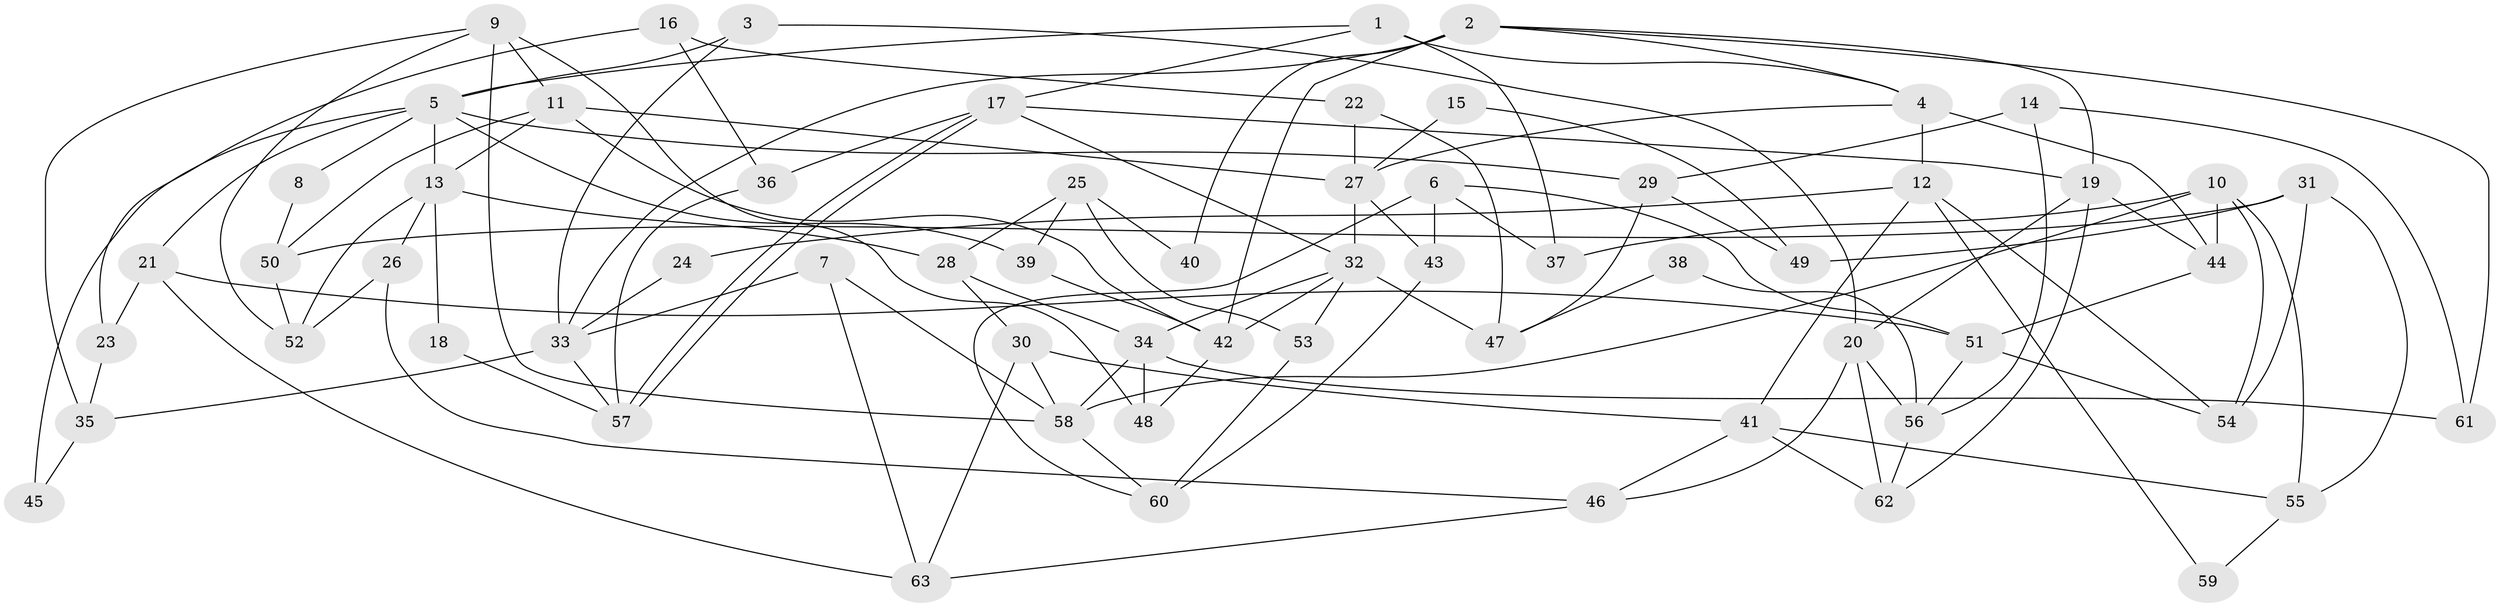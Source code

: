// Generated by graph-tools (version 1.1) at 2025/11/02/27/25 16:11:22]
// undirected, 63 vertices, 126 edges
graph export_dot {
graph [start="1"]
  node [color=gray90,style=filled];
  1;
  2;
  3;
  4;
  5;
  6;
  7;
  8;
  9;
  10;
  11;
  12;
  13;
  14;
  15;
  16;
  17;
  18;
  19;
  20;
  21;
  22;
  23;
  24;
  25;
  26;
  27;
  28;
  29;
  30;
  31;
  32;
  33;
  34;
  35;
  36;
  37;
  38;
  39;
  40;
  41;
  42;
  43;
  44;
  45;
  46;
  47;
  48;
  49;
  50;
  51;
  52;
  53;
  54;
  55;
  56;
  57;
  58;
  59;
  60;
  61;
  62;
  63;
  1 -- 5;
  1 -- 17;
  1 -- 4;
  1 -- 37;
  2 -- 4;
  2 -- 19;
  2 -- 33;
  2 -- 40;
  2 -- 42;
  2 -- 61;
  3 -- 20;
  3 -- 33;
  3 -- 5;
  4 -- 27;
  4 -- 12;
  4 -- 44;
  5 -- 21;
  5 -- 8;
  5 -- 13;
  5 -- 29;
  5 -- 39;
  5 -- 45;
  6 -- 37;
  6 -- 51;
  6 -- 43;
  6 -- 60;
  7 -- 58;
  7 -- 33;
  7 -- 63;
  8 -- 50;
  9 -- 52;
  9 -- 58;
  9 -- 11;
  9 -- 35;
  9 -- 48;
  10 -- 54;
  10 -- 58;
  10 -- 37;
  10 -- 44;
  10 -- 55;
  11 -- 42;
  11 -- 13;
  11 -- 27;
  11 -- 50;
  12 -- 41;
  12 -- 24;
  12 -- 54;
  12 -- 59;
  13 -- 18;
  13 -- 26;
  13 -- 28;
  13 -- 52;
  14 -- 61;
  14 -- 56;
  14 -- 29;
  15 -- 49;
  15 -- 27;
  16 -- 36;
  16 -- 22;
  16 -- 23;
  17 -- 32;
  17 -- 57;
  17 -- 57;
  17 -- 19;
  17 -- 36;
  18 -- 57;
  19 -- 44;
  19 -- 20;
  19 -- 62;
  20 -- 56;
  20 -- 46;
  20 -- 62;
  21 -- 51;
  21 -- 63;
  21 -- 23;
  22 -- 27;
  22 -- 47;
  23 -- 35;
  24 -- 33;
  25 -- 39;
  25 -- 28;
  25 -- 40;
  25 -- 53;
  26 -- 46;
  26 -- 52;
  27 -- 32;
  27 -- 43;
  28 -- 34;
  28 -- 30;
  29 -- 47;
  29 -- 49;
  30 -- 63;
  30 -- 41;
  30 -- 58;
  31 -- 55;
  31 -- 50;
  31 -- 49;
  31 -- 54;
  32 -- 53;
  32 -- 34;
  32 -- 42;
  32 -- 47;
  33 -- 35;
  33 -- 57;
  34 -- 58;
  34 -- 48;
  34 -- 61;
  35 -- 45;
  36 -- 57;
  38 -- 56;
  38 -- 47;
  39 -- 42;
  41 -- 62;
  41 -- 46;
  41 -- 55;
  42 -- 48;
  43 -- 60;
  44 -- 51;
  46 -- 63;
  50 -- 52;
  51 -- 54;
  51 -- 56;
  53 -- 60;
  55 -- 59;
  56 -- 62;
  58 -- 60;
}
